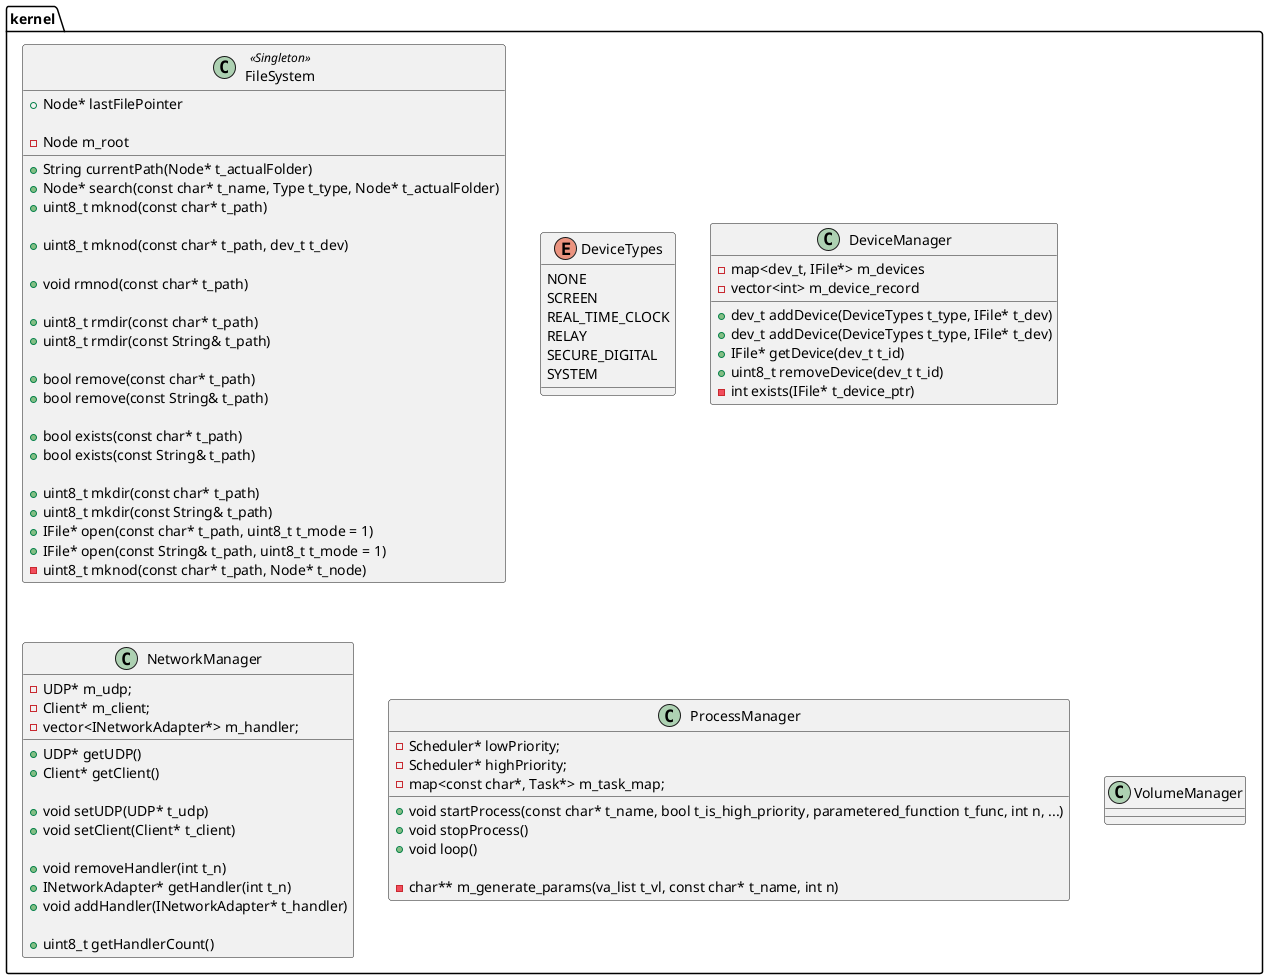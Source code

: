 @startuml Kernel
package "kernel"{
    class FileSystem << Singleton >>{
        + String currentPath(Node* t_actualFolder)
        + Node* search(const char* t_name, Type t_type, Node* t_actualFolder)
        + uint8_t mknod(const char* t_path)

        + uint8_t mknod(const char* t_path, dev_t t_dev)

        + void rmnod(const char* t_path)

        + uint8_t rmdir(const char* t_path)
        + uint8_t rmdir(const String& t_path)

        + bool remove(const char* t_path)
        + bool remove(const String& t_path)

        + bool exists(const char* t_path)
        + bool exists(const String& t_path)

        + uint8_t mkdir(const char* t_path)
        + uint8_t mkdir(const String& t_path)
        + IFile* open(const char* t_path, uint8_t t_mode = 1)
        + IFile* open(const String& t_path, uint8_t t_mode = 1)
        + Node* lastFilePointer

        - uint8_t mknod(const char* t_path, Node* t_node)
        - Node m_root
    }

    enum DeviceTypes{
        NONE
        SCREEN
        REAL_TIME_CLOCK
        RELAY
        SECURE_DIGITAL
        SYSTEM
    }
    class DeviceManager {
        + dev_t addDevice(DeviceTypes t_type, IFile* t_dev)
        + dev_t addDevice(DeviceTypes t_type, IFile* t_dev)
        + IFile* getDevice(dev_t t_id)
        + uint8_t removeDevice(dev_t t_id)

        - map<dev_t, IFile*> m_devices
        - vector<int> m_device_record
        - int exists(IFile* t_device_ptr)
    }
    class NetworkManager{
        + UDP* getUDP()
        + Client* getClient()

        + void setUDP(UDP* t_udp)
        + void setClient(Client* t_client)

        + void removeHandler(int t_n)
        + INetworkAdapter* getHandler(int t_n)
        + void addHandler(INetworkAdapter* t_handler)

        + uint8_t getHandlerCount()

        - UDP* m_udp;
        - Client* m_client;
        - vector<INetworkAdapter*> m_handler;
    }
    class ProcessManager{
        + void startProcess(const char* t_name, bool t_is_high_priority, parametered_function t_func, int n, ...)
        + void stopProcess()
        + void loop()

        - char** m_generate_params(va_list t_vl, const char* t_name, int n)
        - Scheduler* lowPriority;
        - Scheduler* highPriority;
        - map<const char*, Task*> m_task_map;
    }
    class VolumeManager{

    }

}
@enduml